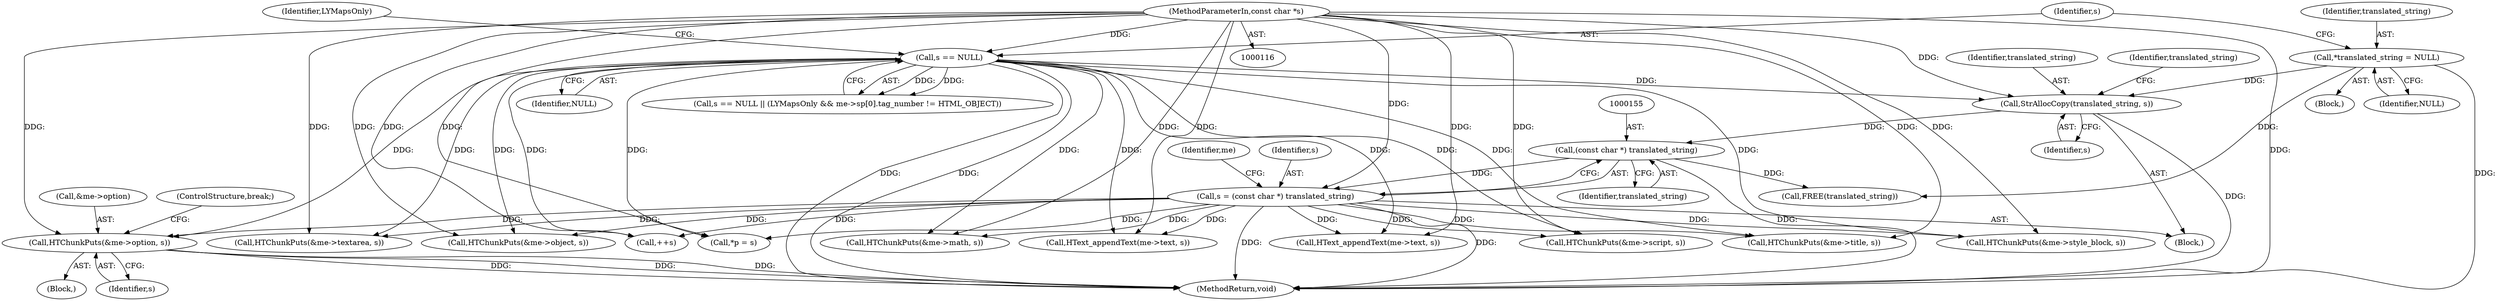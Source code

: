digraph "0_lynx-snapshots_280a61b300a1614f6037efc0902ff7ecf17146e9@pointer" {
"1000220" [label="(Call,HTChunkPuts(&me->option, s))"];
"1000126" [label="(Call,s == NULL)"];
"1000118" [label="(MethodParameterIn,const char *s)"];
"1000152" [label="(Call,s = (const char *) translated_string)"];
"1000154" [label="(Call,(const char *) translated_string)"];
"1000144" [label="(Call,StrAllocCopy(translated_string, s))"];
"1000121" [label="(Call,*translated_string = NULL)"];
"1000268" [label="(Call,*p = s)"];
"1000130" [label="(Identifier,LYMapsOnly)"];
"1000123" [label="(Identifier,NULL)"];
"1000146" [label="(Identifier,s)"];
"1000203" [label="(Call,HTChunkPuts(&me->object, s))"];
"1000145" [label="(Identifier,translated_string)"];
"1000470" [label="(Call,FREE(translated_string))"];
"1000472" [label="(MethodReturn,void)"];
"1000185" [label="(Call,HTChunkPuts(&me->script, s))"];
"1000165" [label="(Block,)"];
"1000119" [label="(Block,)"];
"1000161" [label="(Identifier,me)"];
"1000221" [label="(Call,&me->option)"];
"1000122" [label="(Identifier,translated_string)"];
"1000144" [label="(Call,StrAllocCopy(translated_string, s))"];
"1000226" [label="(ControlStructure,break;)"];
"1000177" [label="(Call,HTChunkPuts(&me->style_block, s))"];
"1000152" [label="(Call,s = (const char *) translated_string)"];
"1000143" [label="(Block,)"];
"1000126" [label="(Call,s == NULL)"];
"1000127" [label="(Identifier,s)"];
"1000125" [label="(Call,s == NULL || (LYMapsOnly && me->sp[0].tag_number != HTML_OBJECT))"];
"1000252" [label="(Call,++s)"];
"1000196" [label="(Call,HText_appendText(me->text, s))"];
"1000220" [label="(Call,HTChunkPuts(&me->option, s))"];
"1000225" [label="(Identifier,s)"];
"1000128" [label="(Identifier,NULL)"];
"1000259" [label="(Call,HText_appendText(me->text, s))"];
"1000169" [label="(Call,HTChunkPuts(&me->title, s))"];
"1000211" [label="(Call,HTChunkPuts(&me->textarea, s))"];
"1000153" [label="(Identifier,s)"];
"1000156" [label="(Identifier,translated_string)"];
"1000149" [label="(Identifier,translated_string)"];
"1000154" [label="(Call,(const char *) translated_string)"];
"1000118" [label="(MethodParameterIn,const char *s)"];
"1000121" [label="(Call,*translated_string = NULL)"];
"1000228" [label="(Call,HTChunkPuts(&me->math, s))"];
"1000220" -> "1000165"  [label="AST: "];
"1000220" -> "1000225"  [label="CFG: "];
"1000221" -> "1000220"  [label="AST: "];
"1000225" -> "1000220"  [label="AST: "];
"1000226" -> "1000220"  [label="CFG: "];
"1000220" -> "1000472"  [label="DDG: "];
"1000220" -> "1000472"  [label="DDG: "];
"1000220" -> "1000472"  [label="DDG: "];
"1000126" -> "1000220"  [label="DDG: "];
"1000152" -> "1000220"  [label="DDG: "];
"1000118" -> "1000220"  [label="DDG: "];
"1000126" -> "1000125"  [label="AST: "];
"1000126" -> "1000128"  [label="CFG: "];
"1000127" -> "1000126"  [label="AST: "];
"1000128" -> "1000126"  [label="AST: "];
"1000130" -> "1000126"  [label="CFG: "];
"1000125" -> "1000126"  [label="CFG: "];
"1000126" -> "1000472"  [label="DDG: "];
"1000126" -> "1000472"  [label="DDG: "];
"1000126" -> "1000125"  [label="DDG: "];
"1000126" -> "1000125"  [label="DDG: "];
"1000118" -> "1000126"  [label="DDG: "];
"1000126" -> "1000144"  [label="DDG: "];
"1000126" -> "1000169"  [label="DDG: "];
"1000126" -> "1000177"  [label="DDG: "];
"1000126" -> "1000185"  [label="DDG: "];
"1000126" -> "1000196"  [label="DDG: "];
"1000126" -> "1000203"  [label="DDG: "];
"1000126" -> "1000211"  [label="DDG: "];
"1000126" -> "1000228"  [label="DDG: "];
"1000126" -> "1000252"  [label="DDG: "];
"1000126" -> "1000259"  [label="DDG: "];
"1000126" -> "1000268"  [label="DDG: "];
"1000118" -> "1000116"  [label="AST: "];
"1000118" -> "1000472"  [label="DDG: "];
"1000118" -> "1000144"  [label="DDG: "];
"1000118" -> "1000152"  [label="DDG: "];
"1000118" -> "1000169"  [label="DDG: "];
"1000118" -> "1000177"  [label="DDG: "];
"1000118" -> "1000185"  [label="DDG: "];
"1000118" -> "1000196"  [label="DDG: "];
"1000118" -> "1000203"  [label="DDG: "];
"1000118" -> "1000211"  [label="DDG: "];
"1000118" -> "1000228"  [label="DDG: "];
"1000118" -> "1000252"  [label="DDG: "];
"1000118" -> "1000259"  [label="DDG: "];
"1000118" -> "1000268"  [label="DDG: "];
"1000152" -> "1000143"  [label="AST: "];
"1000152" -> "1000154"  [label="CFG: "];
"1000153" -> "1000152"  [label="AST: "];
"1000154" -> "1000152"  [label="AST: "];
"1000161" -> "1000152"  [label="CFG: "];
"1000152" -> "1000472"  [label="DDG: "];
"1000152" -> "1000472"  [label="DDG: "];
"1000154" -> "1000152"  [label="DDG: "];
"1000152" -> "1000169"  [label="DDG: "];
"1000152" -> "1000177"  [label="DDG: "];
"1000152" -> "1000185"  [label="DDG: "];
"1000152" -> "1000196"  [label="DDG: "];
"1000152" -> "1000203"  [label="DDG: "];
"1000152" -> "1000211"  [label="DDG: "];
"1000152" -> "1000228"  [label="DDG: "];
"1000152" -> "1000252"  [label="DDG: "];
"1000152" -> "1000259"  [label="DDG: "];
"1000152" -> "1000268"  [label="DDG: "];
"1000154" -> "1000156"  [label="CFG: "];
"1000155" -> "1000154"  [label="AST: "];
"1000156" -> "1000154"  [label="AST: "];
"1000154" -> "1000472"  [label="DDG: "];
"1000144" -> "1000154"  [label="DDG: "];
"1000154" -> "1000470"  [label="DDG: "];
"1000144" -> "1000143"  [label="AST: "];
"1000144" -> "1000146"  [label="CFG: "];
"1000145" -> "1000144"  [label="AST: "];
"1000146" -> "1000144"  [label="AST: "];
"1000149" -> "1000144"  [label="CFG: "];
"1000144" -> "1000472"  [label="DDG: "];
"1000121" -> "1000144"  [label="DDG: "];
"1000121" -> "1000119"  [label="AST: "];
"1000121" -> "1000123"  [label="CFG: "];
"1000122" -> "1000121"  [label="AST: "];
"1000123" -> "1000121"  [label="AST: "];
"1000127" -> "1000121"  [label="CFG: "];
"1000121" -> "1000472"  [label="DDG: "];
"1000121" -> "1000470"  [label="DDG: "];
}
